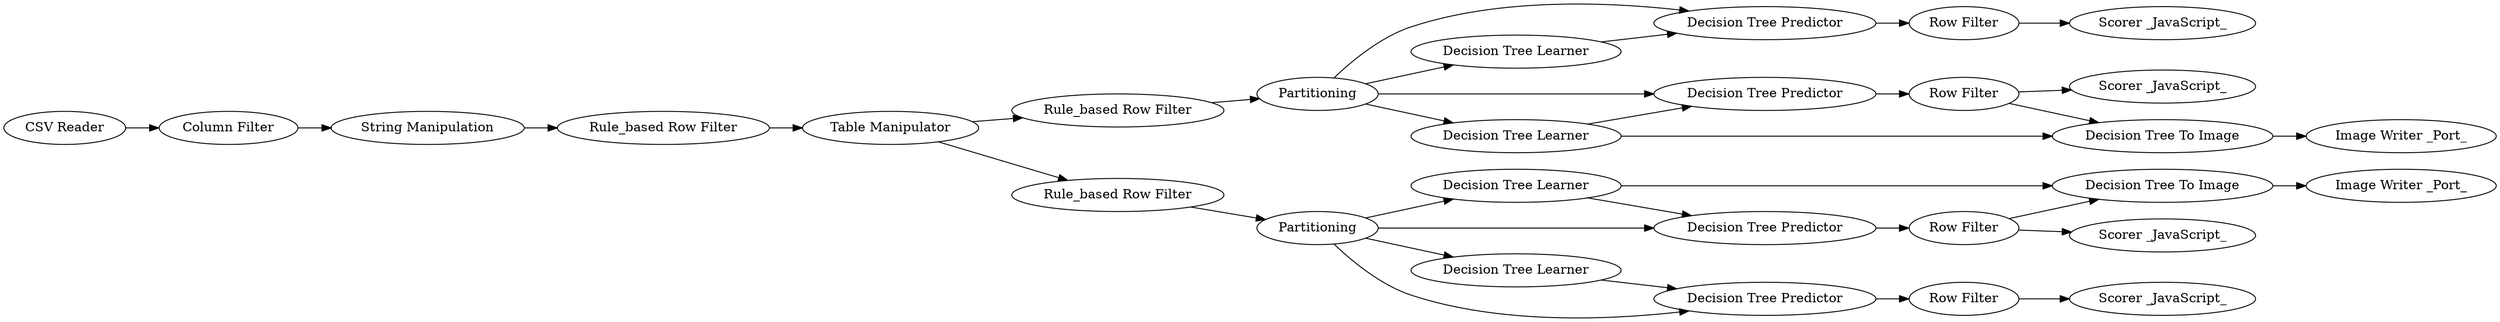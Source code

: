 digraph {
	"-7905792945875286816_2" [label=Partitioning]
	"-7905792945875286816_29" [label="Rule_based Row Filter"]
	"-7905792945875286816_38" [label="CSV Reader"]
	"-7905792945875286816_68" [label="Decision Tree To Image"]
	"-7905792945875286816_62" [label="Image Writer _Port_"]
	"-7905792945875286816_67" [label="Image Writer _Port_"]
	"-7905792945875286816_39" [label="Row Filter"]
	"-7905792945875286816_47" [label="Rule_based Row Filter"]
	"-7905792945875286816_37" [label="Scorer _JavaScript_"]
	"-7905792945875286816_52" [label="Decision Tree Predictor"]
	"-7905792945875286816_3" [label="Decision Tree Learner"]
	"-7905792945875286816_9" [label="Column Filter"]
	"-7905792945875286816_44" [label="Row Filter"]
	"-7905792945875286816_46" [label="Rule_based Row Filter"]
	"-7905792945875286816_43" [label="Scorer _JavaScript_"]
	"-7905792945875286816_54" [label="Row Filter"]
	"-7905792945875286816_51" [label="Scorer _JavaScript_"]
	"-7905792945875286816_63" [label="Decision Tree To Image"]
	"-7905792945875286816_48" [label="Decision Tree Predictor"]
	"-7905792945875286816_45" [label="Decision Tree Learner"]
	"-7905792945875286816_53" [label="Decision Tree Learner"]
	"-7905792945875286816_42" [label="Decision Tree Predictor"]
	"-7905792945875286816_70" [label="Table Manipulator"]
	"-7905792945875286816_49" [label="Scorer _JavaScript_"]
	"-7905792945875286816_27" [label="String Manipulation"]
	"-7905792945875286816_56" [label="Decision Tree Learner"]
	"-7905792945875286816_50" [label="Row Filter"]
	"-7905792945875286816_55" [label=Partitioning]
	"-7905792945875286816_4" [label="Decision Tree Predictor"]
	"-7905792945875286816_9" -> "-7905792945875286816_27"
	"-7905792945875286816_39" -> "-7905792945875286816_63"
	"-7905792945875286816_38" -> "-7905792945875286816_9"
	"-7905792945875286816_55" -> "-7905792945875286816_52"
	"-7905792945875286816_63" -> "-7905792945875286816_62"
	"-7905792945875286816_55" -> "-7905792945875286816_56"
	"-7905792945875286816_46" -> "-7905792945875286816_2"
	"-7905792945875286816_53" -> "-7905792945875286816_52"
	"-7905792945875286816_56" -> "-7905792945875286816_48"
	"-7905792945875286816_55" -> "-7905792945875286816_53"
	"-7905792945875286816_42" -> "-7905792945875286816_44"
	"-7905792945875286816_50" -> "-7905792945875286816_49"
	"-7905792945875286816_50" -> "-7905792945875286816_68"
	"-7905792945875286816_68" -> "-7905792945875286816_67"
	"-7905792945875286816_2" -> "-7905792945875286816_3"
	"-7905792945875286816_54" -> "-7905792945875286816_51"
	"-7905792945875286816_70" -> "-7905792945875286816_46"
	"-7905792945875286816_4" -> "-7905792945875286816_39"
	"-7905792945875286816_27" -> "-7905792945875286816_29"
	"-7905792945875286816_48" -> "-7905792945875286816_50"
	"-7905792945875286816_39" -> "-7905792945875286816_37"
	"-7905792945875286816_44" -> "-7905792945875286816_43"
	"-7905792945875286816_3" -> "-7905792945875286816_4"
	"-7905792945875286816_70" -> "-7905792945875286816_47"
	"-7905792945875286816_52" -> "-7905792945875286816_54"
	"-7905792945875286816_55" -> "-7905792945875286816_48"
	"-7905792945875286816_2" -> "-7905792945875286816_45"
	"-7905792945875286816_29" -> "-7905792945875286816_70"
	"-7905792945875286816_2" -> "-7905792945875286816_4"
	"-7905792945875286816_47" -> "-7905792945875286816_55"
	"-7905792945875286816_2" -> "-7905792945875286816_42"
	"-7905792945875286816_3" -> "-7905792945875286816_63"
	"-7905792945875286816_56" -> "-7905792945875286816_68"
	"-7905792945875286816_45" -> "-7905792945875286816_42"
	rankdir=LR
}
